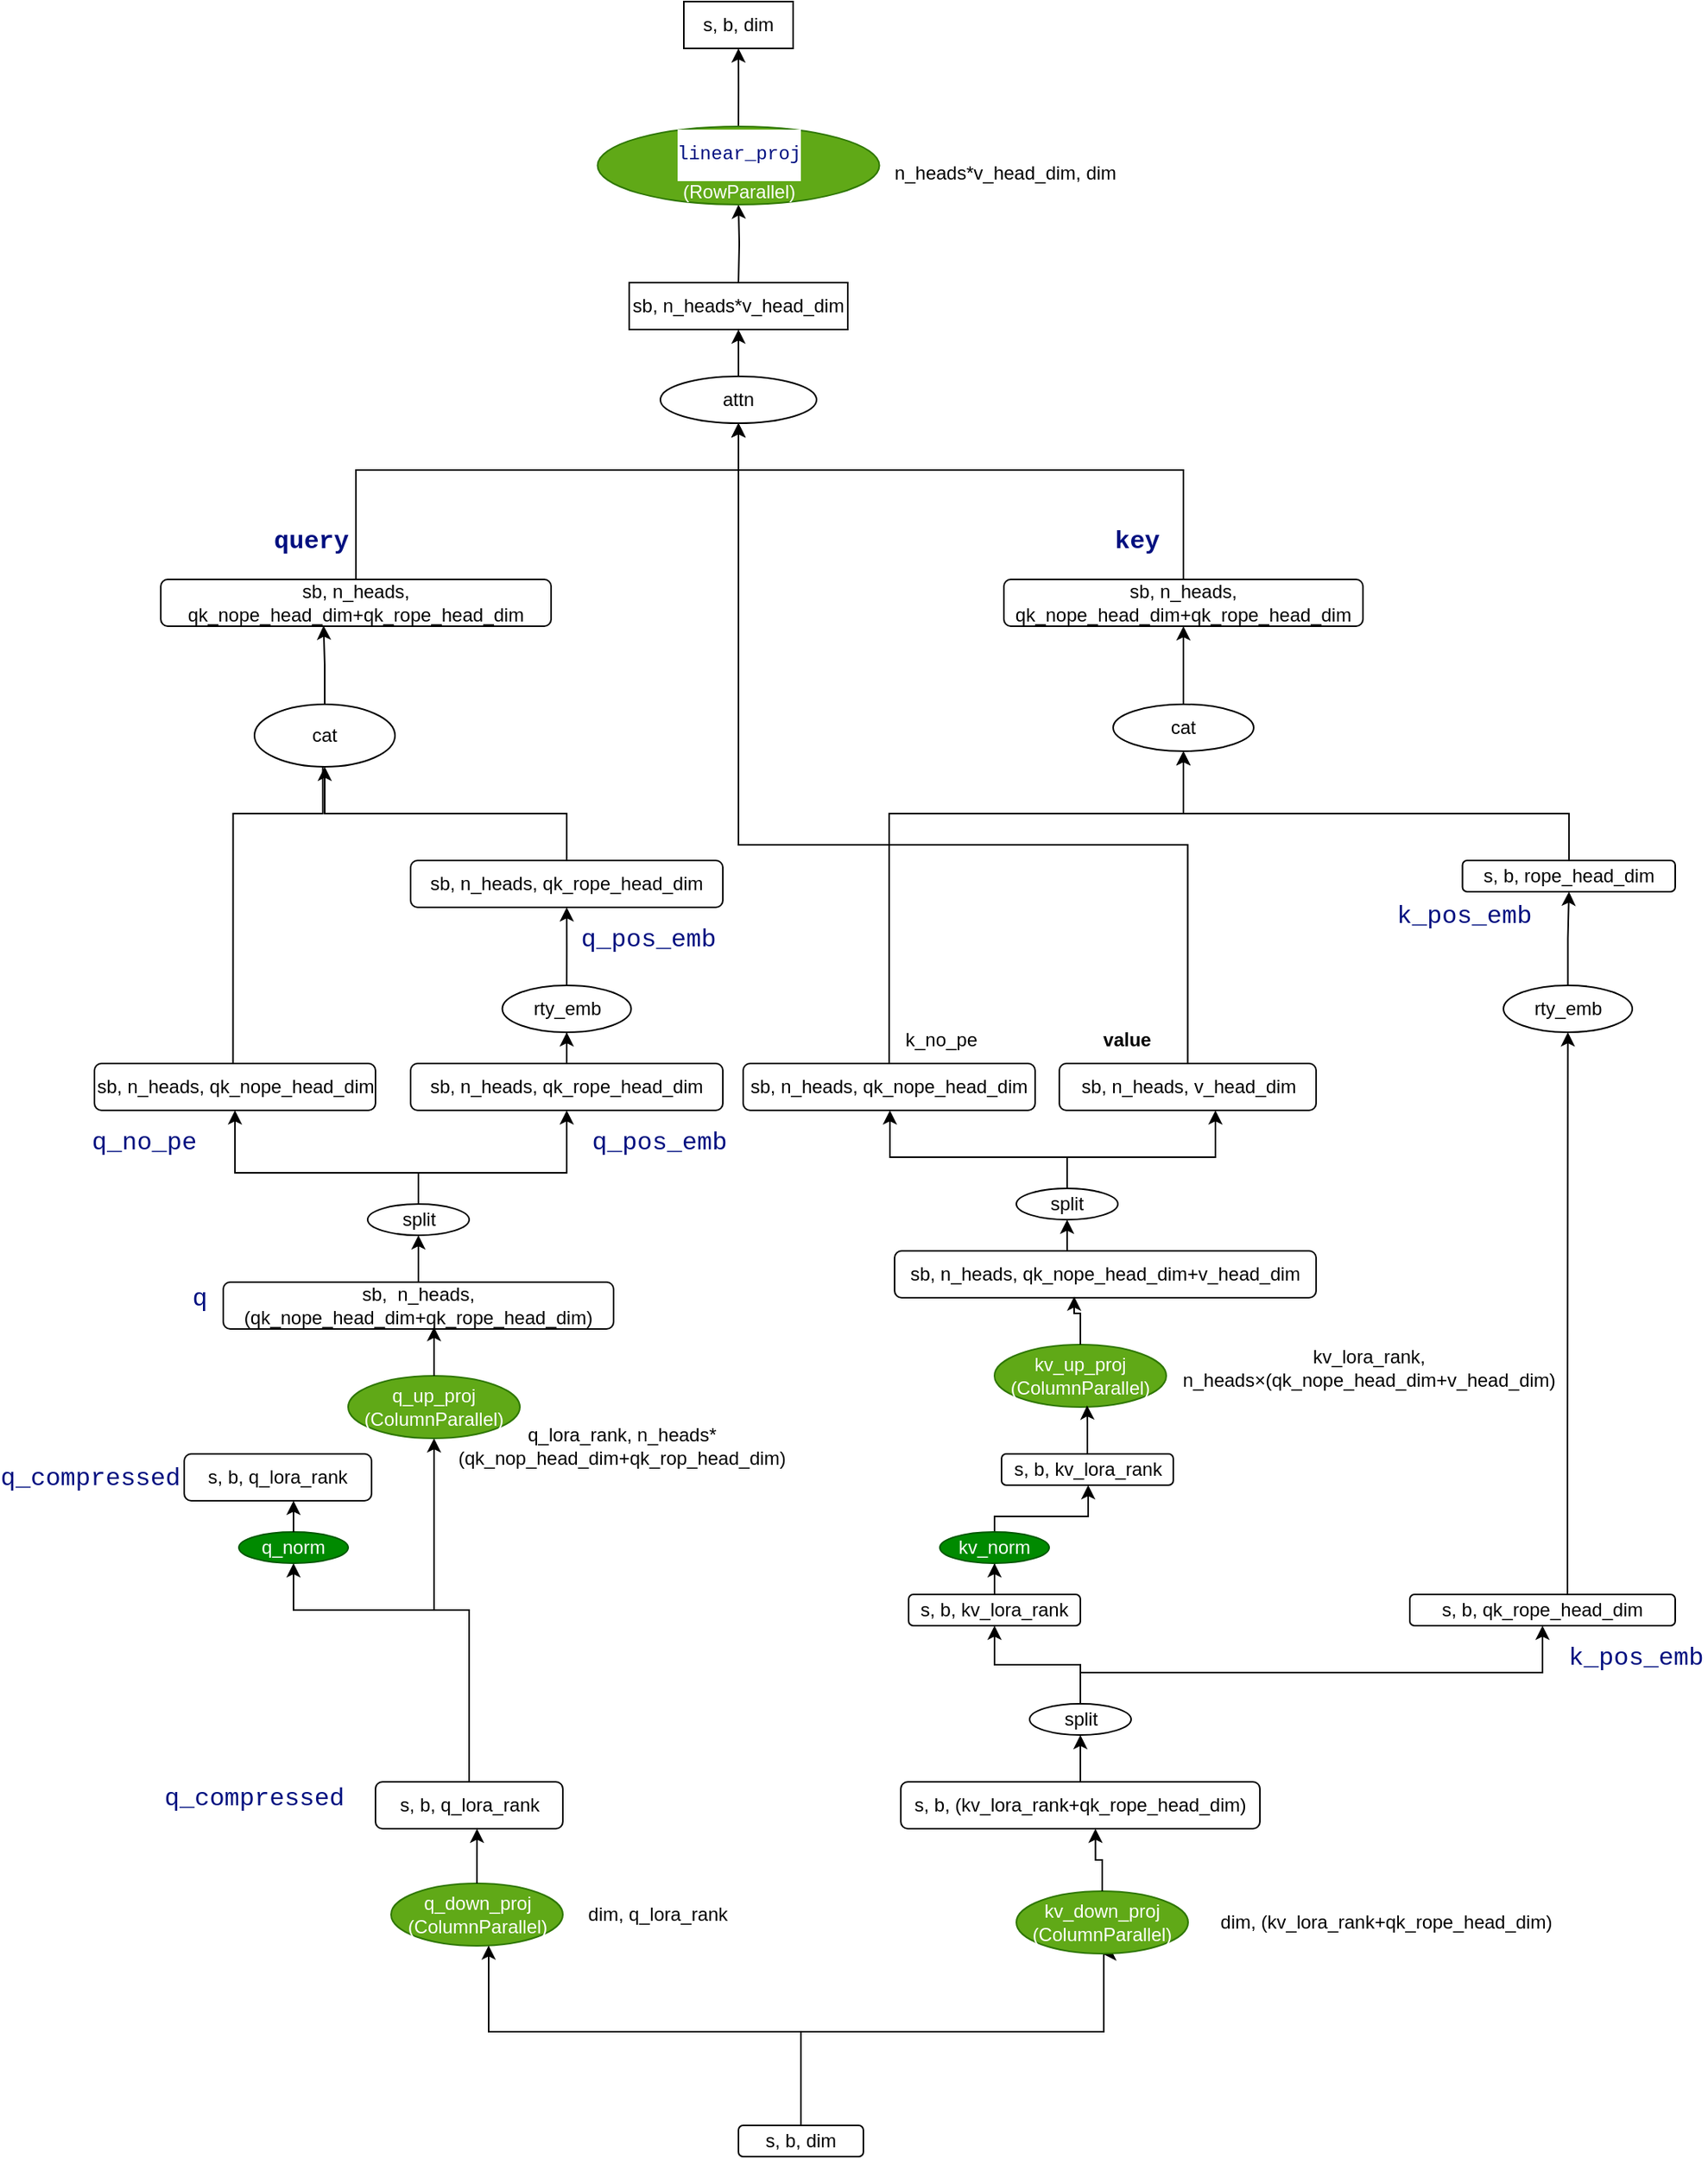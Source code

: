 <mxfile version="27.1.3">
  <diagram name="Page-1" id="dHjX06r3dBSnxEy9NThe">
    <mxGraphModel dx="2572" dy="2026" grid="1" gridSize="10" guides="1" tooltips="1" connect="1" arrows="1" fold="1" page="1" pageScale="1" pageWidth="850" pageHeight="1100" math="0" shadow="0">
      <root>
        <mxCell id="0" />
        <mxCell id="1" parent="0" />
        <mxCell id="JuSzZ94AhskLGvyLMU-I-3" value="q_down_proj&lt;div&gt;(ColumnParallel)&lt;/div&gt;" style="ellipse;whiteSpace=wrap;html=1;fillColor=#60a917;fontColor=#ffffff;strokeColor=#2D7600;" parent="1" vertex="1">
          <mxGeometry x="47.5" y="525" width="110" height="40" as="geometry" />
        </mxCell>
        <mxCell id="JuSzZ94AhskLGvyLMU-I-5" style="edgeStyle=orthogonalEdgeStyle;rounded=0;orthogonalLoop=1;jettySize=auto;html=1;" parent="1" source="JuSzZ94AhskLGvyLMU-I-4" target="JuSzZ94AhskLGvyLMU-I-3" edge="1">
          <mxGeometry relative="1" as="geometry">
            <Array as="points">
              <mxPoint x="310" y="620" />
              <mxPoint x="110" y="620" />
            </Array>
          </mxGeometry>
        </mxCell>
        <mxCell id="JuSzZ94AhskLGvyLMU-I-32" style="edgeStyle=orthogonalEdgeStyle;rounded=0;orthogonalLoop=1;jettySize=auto;html=1;entryX=0.5;entryY=1;entryDx=0;entryDy=0;" parent="1" source="JuSzZ94AhskLGvyLMU-I-4" target="JuSzZ94AhskLGvyLMU-I-21" edge="1">
          <mxGeometry relative="1" as="geometry">
            <Array as="points">
              <mxPoint x="310" y="620" />
              <mxPoint x="504" y="620" />
            </Array>
          </mxGeometry>
        </mxCell>
        <mxCell id="JuSzZ94AhskLGvyLMU-I-4" value="s, b, dim" style="rounded=1;whiteSpace=wrap;html=1;" parent="1" vertex="1">
          <mxGeometry x="270" y="680" width="80" height="20" as="geometry" />
        </mxCell>
        <mxCell id="JuSzZ94AhskLGvyLMU-I-6" value="dim, q_lora_rank" style="text;html=1;align=center;verticalAlign=middle;whiteSpace=wrap;rounded=0;" parent="1" vertex="1">
          <mxGeometry x="170.5" y="535" width="95" height="20" as="geometry" />
        </mxCell>
        <mxCell id="JuSzZ94AhskLGvyLMU-I-56" style="edgeStyle=orthogonalEdgeStyle;rounded=0;orthogonalLoop=1;jettySize=auto;html=1;entryX=0.5;entryY=1;entryDx=0;entryDy=0;" parent="1" source="JuSzZ94AhskLGvyLMU-I-7" target="JuSzZ94AhskLGvyLMU-I-52" edge="1">
          <mxGeometry relative="1" as="geometry" />
        </mxCell>
        <mxCell id="JuSzZ94AhskLGvyLMU-I-73" style="edgeStyle=orthogonalEdgeStyle;rounded=0;orthogonalLoop=1;jettySize=auto;html=1;entryX=0.5;entryY=1;entryDx=0;entryDy=0;" parent="1" source="JuSzZ94AhskLGvyLMU-I-7" target="JuSzZ94AhskLGvyLMU-I-72" edge="1">
          <mxGeometry relative="1" as="geometry">
            <Array as="points">
              <mxPoint x="98" y="350" />
              <mxPoint x="-15" y="350" />
            </Array>
          </mxGeometry>
        </mxCell>
        <mxCell id="JuSzZ94AhskLGvyLMU-I-7" value="s, b, q_lora_rank" style="rounded=1;whiteSpace=wrap;html=1;" parent="1" vertex="1">
          <mxGeometry x="37.5" y="460" width="120" height="30" as="geometry" />
        </mxCell>
        <mxCell id="JuSzZ94AhskLGvyLMU-I-8" style="edgeStyle=orthogonalEdgeStyle;rounded=0;orthogonalLoop=1;jettySize=auto;html=1;entryX=0.542;entryY=1;entryDx=0;entryDy=0;entryPerimeter=0;" parent="1" source="JuSzZ94AhskLGvyLMU-I-3" target="JuSzZ94AhskLGvyLMU-I-7" edge="1">
          <mxGeometry relative="1" as="geometry" />
        </mxCell>
        <mxCell id="JuSzZ94AhskLGvyLMU-I-21" value="kv_down_proj&lt;div&gt;(ColumnParallel)&lt;/div&gt;" style="ellipse;whiteSpace=wrap;html=1;fillColor=#60a917;fontColor=#ffffff;strokeColor=#2D7600;" parent="1" vertex="1">
          <mxGeometry x="448" y="530" width="110" height="40" as="geometry" />
        </mxCell>
        <mxCell id="JuSzZ94AhskLGvyLMU-I-23" value="s, b, (kv_lora_rank+qk_rope_head_dim)" style="rounded=1;whiteSpace=wrap;html=1;" parent="1" vertex="1">
          <mxGeometry x="374" y="460" width="230" height="30" as="geometry" />
        </mxCell>
        <mxCell id="JuSzZ94AhskLGvyLMU-I-24" style="edgeStyle=orthogonalEdgeStyle;rounded=0;orthogonalLoop=1;jettySize=auto;html=1;entryX=0.542;entryY=1;entryDx=0;entryDy=0;entryPerimeter=0;" parent="1" source="JuSzZ94AhskLGvyLMU-I-21" target="JuSzZ94AhskLGvyLMU-I-23" edge="1">
          <mxGeometry relative="1" as="geometry" />
        </mxCell>
        <mxCell id="JuSzZ94AhskLGvyLMU-I-64" style="edgeStyle=orthogonalEdgeStyle;rounded=0;orthogonalLoop=1;jettySize=auto;html=1;entryX=0.5;entryY=1;entryDx=0;entryDy=0;" parent="1" source="JuSzZ94AhskLGvyLMU-I-31" target="JuSzZ94AhskLGvyLMU-I-63" edge="1">
          <mxGeometry relative="1" as="geometry" />
        </mxCell>
        <mxCell id="JuSzZ94AhskLGvyLMU-I-31" value="s, b, kv_lora_rank" style="rounded=1;whiteSpace=wrap;html=1;" parent="1" vertex="1">
          <mxGeometry x="379" y="340" width="110" height="20" as="geometry" />
        </mxCell>
        <mxCell id="JuSzZ94AhskLGvyLMU-I-33" value="dim,&amp;nbsp;(kv_lora_rank+qk_rope_head_dim)" style="text;html=1;align=center;verticalAlign=middle;whiteSpace=wrap;rounded=0;" parent="1" vertex="1">
          <mxGeometry x="570" y="540" width="230" height="20" as="geometry" />
        </mxCell>
        <mxCell id="JuSzZ94AhskLGvyLMU-I-105" style="edgeStyle=orthogonalEdgeStyle;rounded=0;orthogonalLoop=1;jettySize=auto;html=1;entryX=0.5;entryY=1;entryDx=0;entryDy=0;" parent="1" source="JuSzZ94AhskLGvyLMU-I-34" target="JuSzZ94AhskLGvyLMU-I-103" edge="1">
          <mxGeometry relative="1" as="geometry">
            <Array as="points">
              <mxPoint x="801" y="240" />
              <mxPoint x="801" y="240" />
            </Array>
          </mxGeometry>
        </mxCell>
        <mxCell id="JuSzZ94AhskLGvyLMU-I-34" value="s, b, qk_rope_head_dim" style="rounded=1;whiteSpace=wrap;html=1;" parent="1" vertex="1">
          <mxGeometry x="700" y="340" width="170" height="20" as="geometry" />
        </mxCell>
        <mxCell id="JuSzZ94AhskLGvyLMU-I-42" value="&lt;div style=&quot;background-color: rgb(255, 255, 255); font-family: Consolas, &amp;quot;Courier New&amp;quot;, monospace; font-size: 16px; line-height: 22px; white-space: pre;&quot;&gt;&lt;span style=&quot;color: #001080;&quot;&gt;q_compressed&lt;/span&gt;&lt;/div&gt;" style="text;html=1;align=center;verticalAlign=middle;whiteSpace=wrap;rounded=0;" parent="1" vertex="1">
          <mxGeometry x="-85" y="450" width="90" height="40" as="geometry" />
        </mxCell>
        <mxCell id="JuSzZ94AhskLGvyLMU-I-52" value="q_up_proj&lt;div&gt;(ColumnParallel)&lt;/div&gt;" style="ellipse;whiteSpace=wrap;html=1;fillColor=#60a917;fontColor=#ffffff;strokeColor=#2D7600;" parent="1" vertex="1">
          <mxGeometry x="20" y="200" width="110" height="40" as="geometry" />
        </mxCell>
        <mxCell id="JuSzZ94AhskLGvyLMU-I-53" value="q_lora_rank,&lt;span style=&quot;background-color: transparent; color: light-dark(rgb(0, 0, 0), rgb(255, 255, 255));&quot;&gt;&amp;nbsp;n_heads*(qk_nop_head_dim+qk_rop_head_dim)&lt;/span&gt;" style="text;html=1;align=center;verticalAlign=middle;whiteSpace=wrap;rounded=0;" parent="1" vertex="1">
          <mxGeometry x="97.5" y="230" width="195" height="30" as="geometry" />
        </mxCell>
        <mxCell id="JuSzZ94AhskLGvyLMU-I-79" style="edgeStyle=orthogonalEdgeStyle;rounded=0;orthogonalLoop=1;jettySize=auto;html=1;entryX=0.5;entryY=1;entryDx=0;entryDy=0;" parent="1" source="JuSzZ94AhskLGvyLMU-I-54" target="JuSzZ94AhskLGvyLMU-I-78" edge="1">
          <mxGeometry relative="1" as="geometry" />
        </mxCell>
        <mxCell id="JuSzZ94AhskLGvyLMU-I-54" value="sb,&amp;nbsp; n_heads,(qk_nope_head_dim+qk_rope_head_dim)" style="rounded=1;whiteSpace=wrap;html=1;" parent="1" vertex="1">
          <mxGeometry x="-60" y="140" width="250" height="30" as="geometry" />
        </mxCell>
        <mxCell id="JuSzZ94AhskLGvyLMU-I-55" style="edgeStyle=orthogonalEdgeStyle;rounded=0;orthogonalLoop=1;jettySize=auto;html=1;entryX=0.54;entryY=0.957;entryDx=0;entryDy=0;entryPerimeter=0;" parent="1" source="JuSzZ94AhskLGvyLMU-I-52" target="JuSzZ94AhskLGvyLMU-I-54" edge="1">
          <mxGeometry relative="1" as="geometry" />
        </mxCell>
        <mxCell id="JuSzZ94AhskLGvyLMU-I-57" value="" style="edgeStyle=orthogonalEdgeStyle;rounded=0;orthogonalLoop=1;jettySize=auto;html=1;entryX=0.5;entryY=1;entryDx=0;entryDy=0;" parent="1" source="JuSzZ94AhskLGvyLMU-I-23" target="JuSzZ94AhskLGvyLMU-I-30" edge="1">
          <mxGeometry relative="1" as="geometry">
            <mxPoint x="491" y="460" as="sourcePoint" />
            <mxPoint x="489" y="410" as="targetPoint" />
          </mxGeometry>
        </mxCell>
        <mxCell id="JuSzZ94AhskLGvyLMU-I-58" style="edgeStyle=orthogonalEdgeStyle;rounded=0;orthogonalLoop=1;jettySize=auto;html=1;entryX=0.5;entryY=1;entryDx=0;entryDy=0;" parent="1" source="JuSzZ94AhskLGvyLMU-I-30" target="JuSzZ94AhskLGvyLMU-I-31" edge="1">
          <mxGeometry relative="1" as="geometry" />
        </mxCell>
        <mxCell id="JuSzZ94AhskLGvyLMU-I-104" style="edgeStyle=orthogonalEdgeStyle;rounded=0;orthogonalLoop=1;jettySize=auto;html=1;entryX=0.5;entryY=1;entryDx=0;entryDy=0;" parent="1" source="JuSzZ94AhskLGvyLMU-I-30" target="JuSzZ94AhskLGvyLMU-I-34" edge="1">
          <mxGeometry relative="1" as="geometry">
            <Array as="points">
              <mxPoint x="489" y="390" />
              <mxPoint x="785" y="390" />
            </Array>
          </mxGeometry>
        </mxCell>
        <mxCell id="JuSzZ94AhskLGvyLMU-I-30" value="split" style="ellipse;whiteSpace=wrap;html=1;" parent="1" vertex="1">
          <mxGeometry x="456.5" y="410" width="65" height="20" as="geometry" />
        </mxCell>
        <mxCell id="JuSzZ94AhskLGvyLMU-I-60" value="&lt;div style=&quot;background-color: rgb(255, 255, 255); font-family: Consolas, &amp;quot;Courier New&amp;quot;, monospace; font-size: 16px; line-height: 22px; white-space: pre;&quot;&gt;&lt;div style=&quot;line-height: 22px;&quot;&gt;&lt;span style=&quot;color: #001080;&quot;&gt;k_pos_emb&lt;/span&gt;&lt;/div&gt;&lt;/div&gt;" style="text;html=1;align=center;verticalAlign=middle;whiteSpace=wrap;rounded=0;" parent="1" vertex="1">
          <mxGeometry x="800" y="360" width="90" height="40" as="geometry" />
        </mxCell>
        <mxCell id="JuSzZ94AhskLGvyLMU-I-84" style="edgeStyle=orthogonalEdgeStyle;rounded=0;orthogonalLoop=1;jettySize=auto;html=1;" parent="1" source="JuSzZ94AhskLGvyLMU-I-63" target="JuSzZ94AhskLGvyLMU-I-65" edge="1">
          <mxGeometry relative="1" as="geometry">
            <Array as="points">
              <mxPoint x="434" y="290" />
              <mxPoint x="494" y="290" />
            </Array>
          </mxGeometry>
        </mxCell>
        <mxCell id="JuSzZ94AhskLGvyLMU-I-63" value="kv_norm" style="ellipse;whiteSpace=wrap;html=1;fillColor=#008a00;fontColor=#ffffff;strokeColor=#005700;" parent="1" vertex="1">
          <mxGeometry x="399" y="300" width="70" height="20" as="geometry" />
        </mxCell>
        <mxCell id="JuSzZ94AhskLGvyLMU-I-65" value="s, b, kv_lora_rank" style="rounded=1;whiteSpace=wrap;html=1;" parent="1" vertex="1">
          <mxGeometry x="438.5" y="250" width="110" height="20" as="geometry" />
        </mxCell>
        <mxCell id="JuSzZ94AhskLGvyLMU-I-67" value="kv_up_proj&lt;div&gt;(ColumnParallel)&lt;/div&gt;" style="ellipse;whiteSpace=wrap;html=1;fillColor=#60a917;fontColor=#ffffff;strokeColor=#2D7600;" parent="1" vertex="1">
          <mxGeometry x="434" y="180" width="110" height="40" as="geometry" />
        </mxCell>
        <mxCell id="JuSzZ94AhskLGvyLMU-I-68" style="edgeStyle=orthogonalEdgeStyle;rounded=0;orthogonalLoop=1;jettySize=auto;html=1;entryX=0.539;entryY=0.975;entryDx=0;entryDy=0;entryPerimeter=0;" parent="1" source="JuSzZ94AhskLGvyLMU-I-65" target="JuSzZ94AhskLGvyLMU-I-67" edge="1">
          <mxGeometry relative="1" as="geometry" />
        </mxCell>
        <mxCell id="JuSzZ94AhskLGvyLMU-I-69" value="kv_lora_rank, n_heads×(qk_nope_head_dim+v_head_dim)" style="text;html=1;align=center;verticalAlign=middle;whiteSpace=wrap;rounded=0;" parent="1" vertex="1">
          <mxGeometry x="548.5" y="170" width="250" height="50" as="geometry" />
        </mxCell>
        <mxCell id="JuSzZ94AhskLGvyLMU-I-90" style="edgeStyle=orthogonalEdgeStyle;rounded=0;orthogonalLoop=1;jettySize=auto;html=1;entryX=0.5;entryY=1;entryDx=0;entryDy=0;" parent="1" source="JuSzZ94AhskLGvyLMU-I-70" target="JuSzZ94AhskLGvyLMU-I-87" edge="1">
          <mxGeometry relative="1" as="geometry">
            <Array as="points">
              <mxPoint x="480" y="100" />
            </Array>
          </mxGeometry>
        </mxCell>
        <mxCell id="JuSzZ94AhskLGvyLMU-I-70" value="sb, n_heads, qk_nope_head_dim+v_head_dim" style="rounded=1;whiteSpace=wrap;html=1;" parent="1" vertex="1">
          <mxGeometry x="370" y="120" width="270" height="30" as="geometry" />
        </mxCell>
        <mxCell id="JuSzZ94AhskLGvyLMU-I-71" style="edgeStyle=orthogonalEdgeStyle;rounded=0;orthogonalLoop=1;jettySize=auto;html=1;entryX=0.426;entryY=0.976;entryDx=0;entryDy=0;entryPerimeter=0;" parent="1" source="JuSzZ94AhskLGvyLMU-I-67" target="JuSzZ94AhskLGvyLMU-I-70" edge="1">
          <mxGeometry relative="1" as="geometry" />
        </mxCell>
        <mxCell id="JuSzZ94AhskLGvyLMU-I-72" value="q_norm" style="ellipse;whiteSpace=wrap;html=1;fillColor=#008a00;fontColor=#ffffff;strokeColor=#005700;" parent="1" vertex="1">
          <mxGeometry x="-50" y="300" width="70" height="20" as="geometry" />
        </mxCell>
        <mxCell id="JuSzZ94AhskLGvyLMU-I-74" value="s, b, q_lora_rank" style="rounded=1;whiteSpace=wrap;html=1;" parent="1" vertex="1">
          <mxGeometry x="-85" y="250" width="120" height="30" as="geometry" />
        </mxCell>
        <mxCell id="JuSzZ94AhskLGvyLMU-I-75" style="edgeStyle=orthogonalEdgeStyle;rounded=0;orthogonalLoop=1;jettySize=auto;html=1;entryX=0.59;entryY=0.976;entryDx=0;entryDy=0;entryPerimeter=0;" parent="1" source="JuSzZ94AhskLGvyLMU-I-72" target="JuSzZ94AhskLGvyLMU-I-74" edge="1">
          <mxGeometry relative="1" as="geometry" />
        </mxCell>
        <mxCell id="JuSzZ94AhskLGvyLMU-I-76" value="&lt;div style=&quot;background-color: rgb(255, 255, 255); font-family: Consolas, &amp;quot;Courier New&amp;quot;, monospace; font-size: 16px; line-height: 22px; white-space: pre;&quot;&gt;&lt;span style=&quot;color: rgb(0, 16, 128);&quot;&gt;q_compressed&lt;/span&gt;&lt;/div&gt;" style="text;html=1;align=center;verticalAlign=middle;whiteSpace=wrap;rounded=0;" parent="1" vertex="1">
          <mxGeometry x="-190" y="245" width="90" height="40" as="geometry" />
        </mxCell>
        <mxCell id="JuSzZ94AhskLGvyLMU-I-77" value="&lt;div style=&quot;background-color: rgb(255, 255, 255); font-family: Consolas, &amp;quot;Courier New&amp;quot;, monospace; font-size: 16px; line-height: 22px; white-space: pre;&quot;&gt;&lt;span style=&quot;color: rgb(0, 16, 128);&quot;&gt;q&lt;/span&gt;&lt;/div&gt;" style="text;html=1;align=center;verticalAlign=middle;whiteSpace=wrap;rounded=0;" parent="1" vertex="1">
          <mxGeometry x="-90" y="130" width="30" height="40" as="geometry" />
        </mxCell>
        <mxCell id="JuSzZ94AhskLGvyLMU-I-82" style="edgeStyle=orthogonalEdgeStyle;rounded=0;orthogonalLoop=1;jettySize=auto;html=1;entryX=0.5;entryY=1;entryDx=0;entryDy=0;" parent="1" source="JuSzZ94AhskLGvyLMU-I-78" target="JuSzZ94AhskLGvyLMU-I-80" edge="1">
          <mxGeometry relative="1" as="geometry">
            <Array as="points">
              <mxPoint x="65" y="70" />
              <mxPoint x="-52" y="70" />
            </Array>
          </mxGeometry>
        </mxCell>
        <mxCell id="JuSzZ94AhskLGvyLMU-I-83" style="edgeStyle=orthogonalEdgeStyle;rounded=0;orthogonalLoop=1;jettySize=auto;html=1;" parent="1" source="JuSzZ94AhskLGvyLMU-I-78" target="JuSzZ94AhskLGvyLMU-I-81" edge="1">
          <mxGeometry relative="1" as="geometry">
            <Array as="points">
              <mxPoint x="65" y="70" />
              <mxPoint x="160" y="70" />
            </Array>
          </mxGeometry>
        </mxCell>
        <mxCell id="JuSzZ94AhskLGvyLMU-I-78" value="split" style="ellipse;whiteSpace=wrap;html=1;" parent="1" vertex="1">
          <mxGeometry x="32.5" y="90" width="65" height="20" as="geometry" />
        </mxCell>
        <mxCell id="JuSzZ94AhskLGvyLMU-I-110" style="edgeStyle=orthogonalEdgeStyle;rounded=0;orthogonalLoop=1;jettySize=auto;html=1;" parent="1" edge="1">
          <mxGeometry relative="1" as="geometry">
            <mxPoint x="-53.75" y="2.274e-13" as="sourcePoint" />
            <mxPoint x="3.75" y="-200.0" as="targetPoint" />
            <Array as="points">
              <mxPoint x="-54" y="-160" />
              <mxPoint x="4" y="-160" />
            </Array>
          </mxGeometry>
        </mxCell>
        <mxCell id="JuSzZ94AhskLGvyLMU-I-80" value="sb, n_heads, qk_nope_head_dim" style="rounded=1;whiteSpace=wrap;html=1;" parent="1" vertex="1">
          <mxGeometry x="-142.5" width="180" height="30" as="geometry" />
        </mxCell>
        <mxCell id="JuSzZ94AhskLGvyLMU-I-99" style="edgeStyle=orthogonalEdgeStyle;rounded=0;orthogonalLoop=1;jettySize=auto;html=1;entryX=0.5;entryY=1;entryDx=0;entryDy=0;" parent="1" source="JuSzZ94AhskLGvyLMU-I-81" target="JuSzZ94AhskLGvyLMU-I-98" edge="1">
          <mxGeometry relative="1" as="geometry" />
        </mxCell>
        <mxCell id="JuSzZ94AhskLGvyLMU-I-81" value="sb, n_heads, qk_rope_head_dim" style="rounded=1;whiteSpace=wrap;html=1;" parent="1" vertex="1">
          <mxGeometry x="60" width="200" height="30" as="geometry" />
        </mxCell>
        <mxCell id="JuSzZ94AhskLGvyLMU-I-86" style="edgeStyle=orthogonalEdgeStyle;rounded=0;orthogonalLoop=1;jettySize=auto;html=1;" parent="1" source="JuSzZ94AhskLGvyLMU-I-87" target="JuSzZ94AhskLGvyLMU-I-89" edge="1">
          <mxGeometry relative="1" as="geometry">
            <Array as="points">
              <mxPoint x="480.5" y="60" />
              <mxPoint x="575.5" y="60" />
            </Array>
          </mxGeometry>
        </mxCell>
        <mxCell id="Kp9E8NxqoxFVlLcC0TlQ-1" style="edgeStyle=orthogonalEdgeStyle;rounded=0;orthogonalLoop=1;jettySize=auto;html=1;" edge="1" parent="1" source="JuSzZ94AhskLGvyLMU-I-87" target="JuSzZ94AhskLGvyLMU-I-88">
          <mxGeometry relative="1" as="geometry">
            <Array as="points">
              <mxPoint x="481" y="60" />
              <mxPoint x="367" y="60" />
            </Array>
          </mxGeometry>
        </mxCell>
        <mxCell id="JuSzZ94AhskLGvyLMU-I-87" value="split" style="ellipse;whiteSpace=wrap;html=1;" parent="1" vertex="1">
          <mxGeometry x="448" y="80" width="65" height="20" as="geometry" />
        </mxCell>
        <mxCell id="JuSzZ94AhskLGvyLMU-I-116" style="edgeStyle=orthogonalEdgeStyle;rounded=0;orthogonalLoop=1;jettySize=auto;html=1;entryX=0.5;entryY=1;entryDx=0;entryDy=0;" parent="1" source="JuSzZ94AhskLGvyLMU-I-88" target="JuSzZ94AhskLGvyLMU-I-115" edge="1">
          <mxGeometry relative="1" as="geometry">
            <Array as="points">
              <mxPoint x="367" y="-160" />
              <mxPoint x="555" y="-160" />
            </Array>
          </mxGeometry>
        </mxCell>
        <mxCell id="JuSzZ94AhskLGvyLMU-I-88" value="sb, n_heads, qk_nope_head_dim" style="rounded=1;whiteSpace=wrap;html=1;" parent="1" vertex="1">
          <mxGeometry x="273" width="187" height="30" as="geometry" />
        </mxCell>
        <mxCell id="Kp9E8NxqoxFVlLcC0TlQ-17" style="edgeStyle=orthogonalEdgeStyle;rounded=0;orthogonalLoop=1;jettySize=auto;html=1;entryX=0.5;entryY=1;entryDx=0;entryDy=0;" edge="1" parent="1" source="JuSzZ94AhskLGvyLMU-I-89" target="Kp9E8NxqoxFVlLcC0TlQ-2">
          <mxGeometry relative="1" as="geometry">
            <Array as="points">
              <mxPoint x="558" y="-140" />
              <mxPoint x="270" y="-140" />
            </Array>
          </mxGeometry>
        </mxCell>
        <mxCell id="JuSzZ94AhskLGvyLMU-I-89" value="sb, n_heads, v_head_dim" style="rounded=1;whiteSpace=wrap;html=1;" parent="1" vertex="1">
          <mxGeometry x="475.5" width="164.5" height="30" as="geometry" />
        </mxCell>
        <mxCell id="JuSzZ94AhskLGvyLMU-I-92" value="k_no_pe" style="text;html=1;align=center;verticalAlign=middle;whiteSpace=wrap;rounded=0;" parent="1" vertex="1">
          <mxGeometry x="370" y="-30" width="60" height="30" as="geometry" />
        </mxCell>
        <mxCell id="JuSzZ94AhskLGvyLMU-I-93" value="value" style="text;html=1;align=center;verticalAlign=middle;whiteSpace=wrap;rounded=0;fontStyle=1" parent="1" vertex="1">
          <mxGeometry x="489" y="-30" width="60" height="30" as="geometry" />
        </mxCell>
        <mxCell id="JuSzZ94AhskLGvyLMU-I-94" value="&lt;div style=&quot;background-color: rgb(255, 255, 255); font-family: Consolas, &amp;quot;Courier New&amp;quot;, monospace; font-size: 16px; line-height: 22px; white-space: pre;&quot;&gt;&lt;span style=&quot;color: rgb(0, 16, 128);&quot;&gt;q_no_pe&lt;/span&gt;&lt;/div&gt;" style="text;html=1;align=center;verticalAlign=middle;whiteSpace=wrap;rounded=0;" parent="1" vertex="1">
          <mxGeometry x="-152.5" y="30" width="82.5" height="40" as="geometry" />
        </mxCell>
        <mxCell id="JuSzZ94AhskLGvyLMU-I-95" value="&lt;div style=&quot;background-color: rgb(255, 255, 255); font-family: Consolas, &amp;quot;Courier New&amp;quot;, monospace; font-size: 16px; line-height: 22px; white-space: pre;&quot;&gt;&lt;span style=&quot;color: rgb(0, 16, 128);&quot;&gt;q_pos_emb&lt;/span&gt;&lt;/div&gt;" style="text;html=1;align=center;verticalAlign=middle;whiteSpace=wrap;rounded=0;" parent="1" vertex="1">
          <mxGeometry x="177.5" y="30" width="82.5" height="40" as="geometry" />
        </mxCell>
        <mxCell id="JuSzZ94AhskLGvyLMU-I-101" style="edgeStyle=orthogonalEdgeStyle;rounded=0;orthogonalLoop=1;jettySize=auto;html=1;entryX=0.5;entryY=1;entryDx=0;entryDy=0;" parent="1" source="JuSzZ94AhskLGvyLMU-I-98" target="JuSzZ94AhskLGvyLMU-I-100" edge="1">
          <mxGeometry relative="1" as="geometry" />
        </mxCell>
        <mxCell id="JuSzZ94AhskLGvyLMU-I-98" value="rty_emb" style="ellipse;whiteSpace=wrap;html=1;" parent="1" vertex="1">
          <mxGeometry x="118.75" y="-50" width="82.5" height="30" as="geometry" />
        </mxCell>
        <mxCell id="JuSzZ94AhskLGvyLMU-I-111" style="edgeStyle=orthogonalEdgeStyle;rounded=0;orthogonalLoop=1;jettySize=auto;html=1;entryX=0.5;entryY=1;entryDx=0;entryDy=0;" parent="1" source="JuSzZ94AhskLGvyLMU-I-100" target="JuSzZ94AhskLGvyLMU-I-109" edge="1">
          <mxGeometry relative="1" as="geometry">
            <Array as="points">
              <mxPoint x="160" y="-160" />
              <mxPoint x="5" y="-160" />
            </Array>
          </mxGeometry>
        </mxCell>
        <mxCell id="JuSzZ94AhskLGvyLMU-I-100" value="sb, n_heads, qk_rope_head_dim" style="rounded=1;whiteSpace=wrap;html=1;" parent="1" vertex="1">
          <mxGeometry x="60" y="-130" width="200" height="30" as="geometry" />
        </mxCell>
        <mxCell id="JuSzZ94AhskLGvyLMU-I-102" value="&lt;div style=&quot;background-color: rgb(255, 255, 255); font-family: Consolas, &amp;quot;Courier New&amp;quot;, monospace; font-size: 16px; line-height: 22px; white-space: pre;&quot;&gt;&lt;span style=&quot;color: rgb(0, 16, 128);&quot;&gt;q_pos_emb&lt;/span&gt;&lt;/div&gt;" style="text;html=1;align=center;verticalAlign=middle;whiteSpace=wrap;rounded=0;" parent="1" vertex="1">
          <mxGeometry x="170.5" y="-100" width="82.5" height="40" as="geometry" />
        </mxCell>
        <mxCell id="JuSzZ94AhskLGvyLMU-I-107" style="edgeStyle=orthogonalEdgeStyle;rounded=0;orthogonalLoop=1;jettySize=auto;html=1;" parent="1" source="JuSzZ94AhskLGvyLMU-I-103" target="JuSzZ94AhskLGvyLMU-I-106" edge="1">
          <mxGeometry relative="1" as="geometry" />
        </mxCell>
        <mxCell id="JuSzZ94AhskLGvyLMU-I-103" value="rty_emb" style="ellipse;whiteSpace=wrap;html=1;" parent="1" vertex="1">
          <mxGeometry x="760" y="-50" width="82.5" height="30" as="geometry" />
        </mxCell>
        <mxCell id="JuSzZ94AhskLGvyLMU-I-117" style="edgeStyle=orthogonalEdgeStyle;rounded=0;orthogonalLoop=1;jettySize=auto;html=1;entryX=0.5;entryY=1;entryDx=0;entryDy=0;" parent="1" source="JuSzZ94AhskLGvyLMU-I-106" target="JuSzZ94AhskLGvyLMU-I-115" edge="1">
          <mxGeometry relative="1" as="geometry">
            <Array as="points">
              <mxPoint x="801" y="-160" />
              <mxPoint x="555" y="-160" />
            </Array>
          </mxGeometry>
        </mxCell>
        <mxCell id="JuSzZ94AhskLGvyLMU-I-106" value="s, b, rope_head_dim" style="rounded=1;whiteSpace=wrap;html=1;" parent="1" vertex="1">
          <mxGeometry x="733.75" y="-130" width="136.25" height="20" as="geometry" />
        </mxCell>
        <mxCell id="JuSzZ94AhskLGvyLMU-I-108" value="&lt;div style=&quot;background-color: rgb(255, 255, 255); font-family: Consolas, &amp;quot;Courier New&amp;quot;, monospace; font-size: 16px; line-height: 22px; white-space: pre;&quot;&gt;&lt;div style=&quot;line-height: 22px;&quot;&gt;&lt;span style=&quot;color: #001080;&quot;&gt;k_pos_emb&lt;/span&gt;&lt;/div&gt;&lt;/div&gt;" style="text;html=1;align=center;verticalAlign=middle;whiteSpace=wrap;rounded=0;" parent="1" vertex="1">
          <mxGeometry x="690" y="-110" width="90" height="30" as="geometry" />
        </mxCell>
        <mxCell id="JuSzZ94AhskLGvyLMU-I-109" value="cat" style="ellipse;whiteSpace=wrap;html=1;" parent="1" vertex="1">
          <mxGeometry x="-40" y="-230" width="90" height="40" as="geometry" />
        </mxCell>
        <mxCell id="Kp9E8NxqoxFVlLcC0TlQ-4" style="edgeStyle=orthogonalEdgeStyle;rounded=0;orthogonalLoop=1;jettySize=auto;html=1;" edge="1" parent="1" source="JuSzZ94AhskLGvyLMU-I-112" target="Kp9E8NxqoxFVlLcC0TlQ-2">
          <mxGeometry relative="1" as="geometry">
            <Array as="points">
              <mxPoint x="25" y="-380" />
              <mxPoint x="270" y="-380" />
            </Array>
          </mxGeometry>
        </mxCell>
        <mxCell id="JuSzZ94AhskLGvyLMU-I-112" value="sb, n_heads, qk_nope_head_dim+qk_rope_head_dim" style="rounded=1;whiteSpace=wrap;html=1;" parent="1" vertex="1">
          <mxGeometry x="-100" y="-310" width="250" height="30" as="geometry" />
        </mxCell>
        <mxCell id="JuSzZ94AhskLGvyLMU-I-113" style="edgeStyle=orthogonalEdgeStyle;rounded=0;orthogonalLoop=1;jettySize=auto;html=1;entryX=0.417;entryY=0.989;entryDx=0;entryDy=0;entryPerimeter=0;" parent="1" source="JuSzZ94AhskLGvyLMU-I-109" target="JuSzZ94AhskLGvyLMU-I-112" edge="1">
          <mxGeometry relative="1" as="geometry" />
        </mxCell>
        <mxCell id="JuSzZ94AhskLGvyLMU-I-114" value="&lt;div style=&quot;background-color: rgb(255, 255, 255); font-family: Consolas, &amp;quot;Courier New&amp;quot;, monospace; font-size: 16px; line-height: 22px; white-space: pre;&quot;&gt;&lt;span style=&quot;color: rgb(0, 16, 128);&quot;&gt;&lt;b&gt;query&lt;/b&gt;&lt;/span&gt;&lt;/div&gt;" style="text;html=1;align=center;verticalAlign=middle;whiteSpace=wrap;rounded=0;" parent="1" vertex="1">
          <mxGeometry x="-40" y="-350" width="72.5" height="30" as="geometry" />
        </mxCell>
        <mxCell id="JuSzZ94AhskLGvyLMU-I-119" style="edgeStyle=orthogonalEdgeStyle;rounded=0;orthogonalLoop=1;jettySize=auto;html=1;" parent="1" source="JuSzZ94AhskLGvyLMU-I-115" target="JuSzZ94AhskLGvyLMU-I-118" edge="1">
          <mxGeometry relative="1" as="geometry" />
        </mxCell>
        <mxCell id="JuSzZ94AhskLGvyLMU-I-115" value="cat" style="ellipse;whiteSpace=wrap;html=1;" parent="1" vertex="1">
          <mxGeometry x="510" y="-230" width="90" height="30" as="geometry" />
        </mxCell>
        <mxCell id="Kp9E8NxqoxFVlLcC0TlQ-5" style="edgeStyle=orthogonalEdgeStyle;rounded=0;orthogonalLoop=1;jettySize=auto;html=1;entryX=0.5;entryY=1;entryDx=0;entryDy=0;" edge="1" parent="1" source="JuSzZ94AhskLGvyLMU-I-118" target="Kp9E8NxqoxFVlLcC0TlQ-2">
          <mxGeometry relative="1" as="geometry">
            <Array as="points">
              <mxPoint x="555" y="-380" />
              <mxPoint x="270" y="-380" />
            </Array>
          </mxGeometry>
        </mxCell>
        <mxCell id="JuSzZ94AhskLGvyLMU-I-118" value="sb, n_heads, qk_nope_head_dim+qk_rope_head_dim" style="rounded=1;whiteSpace=wrap;html=1;" parent="1" vertex="1">
          <mxGeometry x="440" y="-310" width="230" height="30" as="geometry" />
        </mxCell>
        <mxCell id="JuSzZ94AhskLGvyLMU-I-120" value="&lt;div style=&quot;background-color: rgb(255, 255, 255); font-family: Consolas, &amp;quot;Courier New&amp;quot;, monospace; font-size: 16px; line-height: 22px; white-space: pre;&quot;&gt;&lt;span style=&quot;color: rgb(0, 16, 128);&quot;&gt;&lt;b&gt;key&lt;/b&gt;&lt;/span&gt;&lt;/div&gt;" style="text;html=1;align=center;verticalAlign=middle;whiteSpace=wrap;rounded=0;" parent="1" vertex="1">
          <mxGeometry x="489" y="-350" width="72.5" height="30" as="geometry" />
        </mxCell>
        <mxCell id="Kp9E8NxqoxFVlLcC0TlQ-8" style="edgeStyle=orthogonalEdgeStyle;rounded=0;orthogonalLoop=1;jettySize=auto;html=1;entryX=0.5;entryY=1;entryDx=0;entryDy=0;" edge="1" parent="1" target="Kp9E8NxqoxFVlLcC0TlQ-7">
          <mxGeometry relative="1" as="geometry">
            <mxPoint x="270" y="-500" as="sourcePoint" />
          </mxGeometry>
        </mxCell>
        <mxCell id="Kp9E8NxqoxFVlLcC0TlQ-11" style="edgeStyle=orthogonalEdgeStyle;rounded=0;orthogonalLoop=1;jettySize=auto;html=1;" edge="1" parent="1" source="Kp9E8NxqoxFVlLcC0TlQ-2" target="Kp9E8NxqoxFVlLcC0TlQ-10">
          <mxGeometry relative="1" as="geometry" />
        </mxCell>
        <mxCell id="Kp9E8NxqoxFVlLcC0TlQ-2" value="attn" style="ellipse;whiteSpace=wrap;html=1;" vertex="1" parent="1">
          <mxGeometry x="220" y="-440" width="100" height="30" as="geometry" />
        </mxCell>
        <mxCell id="Kp9E8NxqoxFVlLcC0TlQ-13" style="edgeStyle=orthogonalEdgeStyle;rounded=0;orthogonalLoop=1;jettySize=auto;html=1;entryX=0.5;entryY=1;entryDx=0;entryDy=0;" edge="1" parent="1" source="Kp9E8NxqoxFVlLcC0TlQ-7" target="Kp9E8NxqoxFVlLcC0TlQ-12">
          <mxGeometry relative="1" as="geometry" />
        </mxCell>
        <mxCell id="Kp9E8NxqoxFVlLcC0TlQ-7" value="&lt;div style=&quot;color: rgb(0, 0, 0); background-color: rgb(255, 255, 255); font-family: Consolas, &amp;quot;Courier New&amp;quot;, monospace; line-height: 33px; white-space: pre;&quot;&gt;&lt;span style=&quot;color: rgb(0, 16, 128);&quot;&gt;&lt;font&gt;linear_proj&lt;/font&gt;&lt;/span&gt;&lt;/div&gt;&lt;div&gt;&lt;font&gt;(RowParallel)&lt;/font&gt;&lt;/div&gt;" style="ellipse;whiteSpace=wrap;html=1;fillColor=#60a917;fontColor=#ffffff;strokeColor=#2D7600;" vertex="1" parent="1">
          <mxGeometry x="179.75" y="-600" width="180.5" height="50" as="geometry" />
        </mxCell>
        <mxCell id="Kp9E8NxqoxFVlLcC0TlQ-9" value="&lt;span style=&quot;background-color: transparent; color: light-dark(rgb(0, 0, 0), rgb(255, 255, 255));&quot;&gt;n_heads*v_head_dim, dim&lt;/span&gt;" style="text;html=1;align=center;verticalAlign=middle;whiteSpace=wrap;rounded=0;" vertex="1" parent="1">
          <mxGeometry x="360.25" y="-600" width="161.5" height="60" as="geometry" />
        </mxCell>
        <mxCell id="Kp9E8NxqoxFVlLcC0TlQ-10" value="sb, n_heads*v_head_dim" style="rounded=0;whiteSpace=wrap;html=1;" vertex="1" parent="1">
          <mxGeometry x="200" y="-500" width="140" height="30" as="geometry" />
        </mxCell>
        <mxCell id="Kp9E8NxqoxFVlLcC0TlQ-12" value="s, b, dim" style="rounded=0;whiteSpace=wrap;html=1;" vertex="1" parent="1">
          <mxGeometry x="235" y="-680" width="70" height="30" as="geometry" />
        </mxCell>
      </root>
    </mxGraphModel>
  </diagram>
</mxfile>
